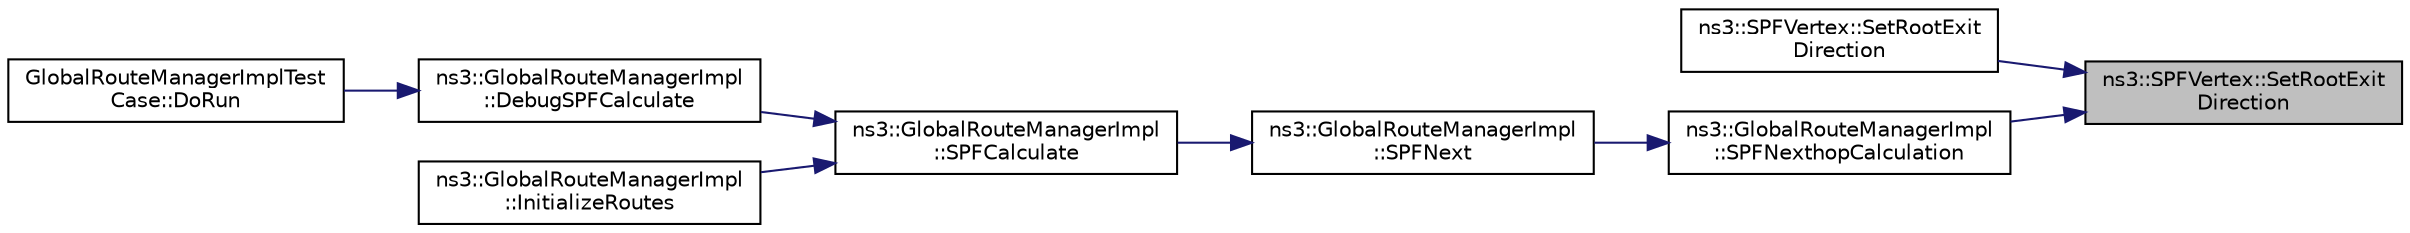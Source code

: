 digraph "ns3::SPFVertex::SetRootExitDirection"
{
 // LATEX_PDF_SIZE
  edge [fontname="Helvetica",fontsize="10",labelfontname="Helvetica",labelfontsize="10"];
  node [fontname="Helvetica",fontsize="10",shape=record];
  rankdir="RL";
  Node1 [label="ns3::SPFVertex::SetRootExit\lDirection",height=0.2,width=0.4,color="black", fillcolor="grey75", style="filled", fontcolor="black",tooltip="Set the IP address and outgoing interface index that should be used to begin forwarding packets from ..."];
  Node1 -> Node2 [dir="back",color="midnightblue",fontsize="10",style="solid",fontname="Helvetica"];
  Node2 [label="ns3::SPFVertex::SetRootExit\lDirection",height=0.2,width=0.4,color="black", fillcolor="white", style="filled",URL="$classns3_1_1_s_p_f_vertex.html#a1946fb82f93520f20aa1325dd006efc8",tooltip="Set the IP address and outgoing interface index that should be used to begin forwarding packets from ..."];
  Node1 -> Node3 [dir="back",color="midnightblue",fontsize="10",style="solid",fontname="Helvetica"];
  Node3 [label="ns3::GlobalRouteManagerImpl\l::SPFNexthopCalculation",height=0.2,width=0.4,color="black", fillcolor="white", style="filled",URL="$classns3_1_1_global_route_manager_impl.html#ab082a78c423009f77c9cfe9018d40021",tooltip="Calculate nexthop from root through V (parent) to vertex W (destination) with given distance from roo..."];
  Node3 -> Node4 [dir="back",color="midnightblue",fontsize="10",style="solid",fontname="Helvetica"];
  Node4 [label="ns3::GlobalRouteManagerImpl\l::SPFNext",height=0.2,width=0.4,color="black", fillcolor="white", style="filled",URL="$classns3_1_1_global_route_manager_impl.html#aaa3d86729d6cfb61708d1c7083423da6",tooltip="Examine the links in v's LSA and update the list of candidates with any vertices not already on the l..."];
  Node4 -> Node5 [dir="back",color="midnightblue",fontsize="10",style="solid",fontname="Helvetica"];
  Node5 [label="ns3::GlobalRouteManagerImpl\l::SPFCalculate",height=0.2,width=0.4,color="black", fillcolor="white", style="filled",URL="$classns3_1_1_global_route_manager_impl.html#a03cdea3013a73c90ae8d67946b237c45",tooltip="Calculate the shortest path first (SPF) tree."];
  Node5 -> Node6 [dir="back",color="midnightblue",fontsize="10",style="solid",fontname="Helvetica"];
  Node6 [label="ns3::GlobalRouteManagerImpl\l::DebugSPFCalculate",height=0.2,width=0.4,color="black", fillcolor="white", style="filled",URL="$classns3_1_1_global_route_manager_impl.html#aaa692001ef22911e3483583b0de78909",tooltip="Debugging routine; call the core SPF from the unit tests."];
  Node6 -> Node7 [dir="back",color="midnightblue",fontsize="10",style="solid",fontname="Helvetica"];
  Node7 [label="GlobalRouteManagerImplTest\lCase::DoRun",height=0.2,width=0.4,color="black", fillcolor="white", style="filled",URL="$class_global_route_manager_impl_test_case.html#aed56fd8ecbd7ecaa5473b9793d0befc1",tooltip="Implementation to actually run this TestCase."];
  Node5 -> Node8 [dir="back",color="midnightblue",fontsize="10",style="solid",fontname="Helvetica"];
  Node8 [label="ns3::GlobalRouteManagerImpl\l::InitializeRoutes",height=0.2,width=0.4,color="black", fillcolor="white", style="filled",URL="$classns3_1_1_global_route_manager_impl.html#a25f57b2c41927c1a3f0bbba596accb6b",tooltip="Compute routes using a Dijkstra SPF computation and populate per-node forwarding tables."];
}
